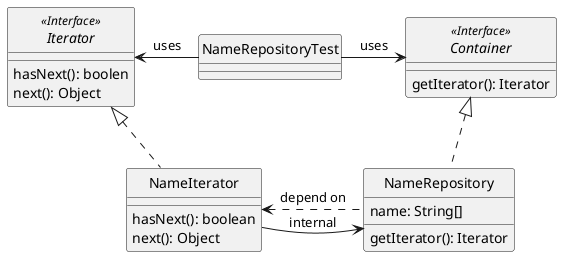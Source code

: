 @startuml Diagramme de classe
skinparam style strictuml
interface Container <<Interface>> {
  getIterator(): Iterator
}
interface Iterator <<Interface>> {
  hasNext(): boolen
  next(): Object
}
class NameRepository{
  name: String[]
  getIterator(): Iterator
}
class NameIterator{
  hasNext(): boolean
  next(): Object
}
class NameRepositoryTest{
}
class NameRepository implements Container 
class NameIterator implements Iterator  

NameRepository .left-> NameIterator : depend on
NameRepository <-left- NameIterator : internal
NameRepositoryTest -left-> Iterator : uses
Container <-left- NameRepositoryTest : uses
@enduml


@startuml diagramme de séquence

skinparam Style strictuml
title Diagramme de séquence
actor main
participant "namesRepository:NameRepository" as namesRepository
participant "names: String" as names
participant "name:String" as name 
participant "iter:NameIterator" as iter

main -> namesRepository ** : namesRepository = new NameRepository()
main -> names **
main -> namesRepository : iter = getIterator()
namesRepository -> iter ** : iterateur = new NameIterator()
iter --> namesRepository
namesRepository --> main : return iterateur


main -> iter : aSuivant = hasNext()
iter -> names : taille = length
alt (index < taille)
  iter --> main : true
else (else)
  iter --> main : false
end
loop (aSuivant)
  main -> iter : suivant = next()
  iter -> iter : aSuivant2 = hasNext()
  alt (aSuivant2)
    iter -> names : item = names[index]
    iter --> main : return item
  else (else)
  iter --> main : return null
  end
  main -> name ** : suivant = name
  main -> System.out : print(suivant)
  main -> names : names += name
  main ->namesRepository : aSuivant = hasNext()
end

@enduml